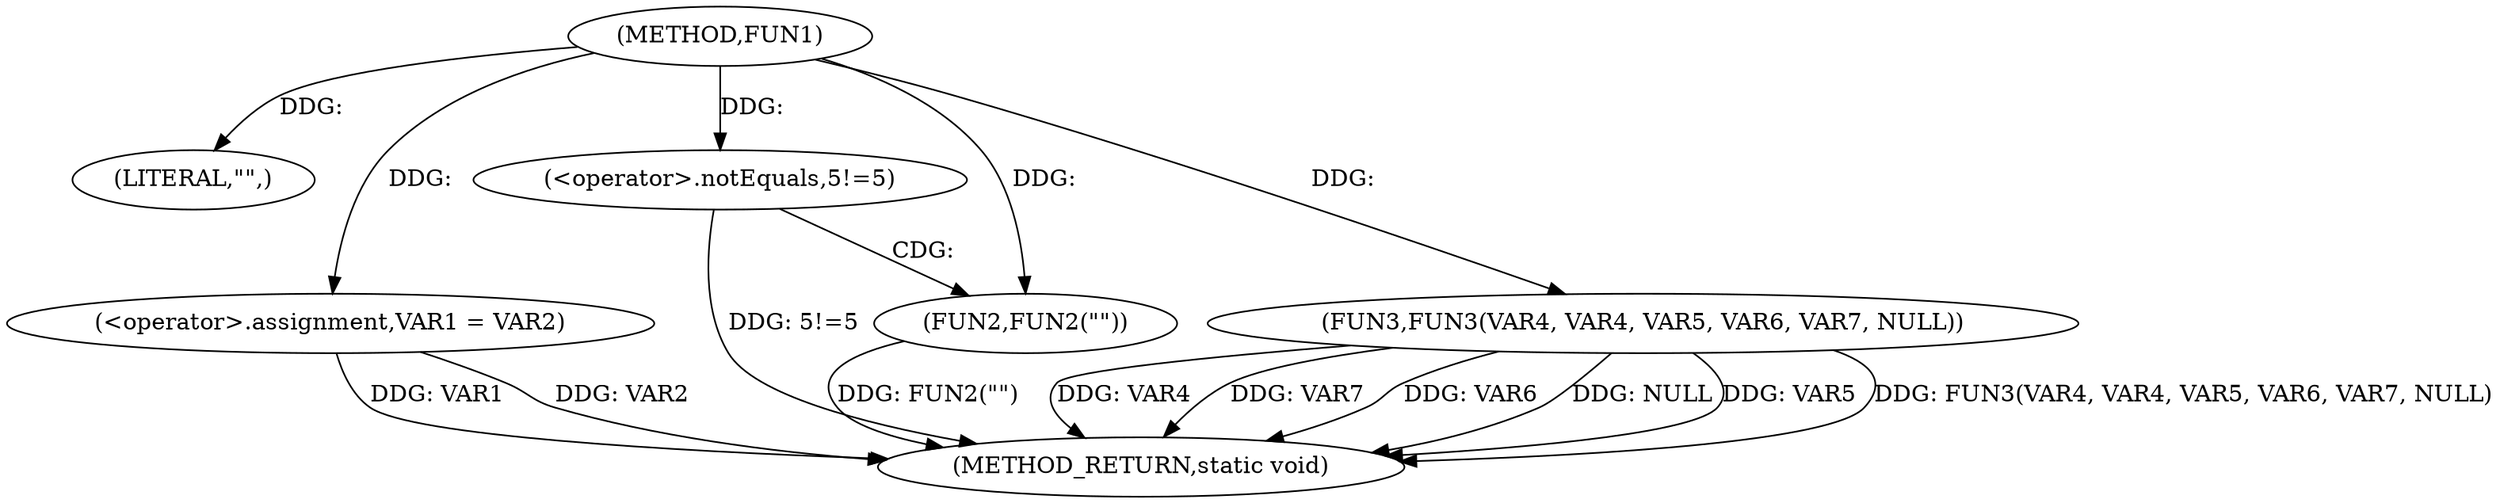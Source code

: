 digraph FUN1 {  
"1000100" [label = "(METHOD,FUN1)" ]
"1000123" [label = "(METHOD_RETURN,static void)" ]
"1000103" [label = "(LITERAL,\"\",)" ]
"1000104" [label = "(<operator>.assignment,VAR1 = VAR2)" ]
"1000108" [label = "(<operator>.notEquals,5!=5)" ]
"1000112" [label = "(FUN2,FUN2(\"\"))" ]
"1000116" [label = "(FUN3,FUN3(VAR4, VAR4, VAR5, VAR6, VAR7, NULL))" ]
  "1000116" -> "1000123"  [ label = "DDG: VAR4"] 
  "1000108" -> "1000123"  [ label = "DDG: 5!=5"] 
  "1000104" -> "1000123"  [ label = "DDG: VAR1"] 
  "1000116" -> "1000123"  [ label = "DDG: VAR7"] 
  "1000112" -> "1000123"  [ label = "DDG: FUN2(\"\")"] 
  "1000116" -> "1000123"  [ label = "DDG: VAR6"] 
  "1000116" -> "1000123"  [ label = "DDG: NULL"] 
  "1000116" -> "1000123"  [ label = "DDG: VAR5"] 
  "1000116" -> "1000123"  [ label = "DDG: FUN3(VAR4, VAR4, VAR5, VAR6, VAR7, NULL)"] 
  "1000104" -> "1000123"  [ label = "DDG: VAR2"] 
  "1000100" -> "1000103"  [ label = "DDG: "] 
  "1000100" -> "1000104"  [ label = "DDG: "] 
  "1000100" -> "1000108"  [ label = "DDG: "] 
  "1000100" -> "1000112"  [ label = "DDG: "] 
  "1000100" -> "1000116"  [ label = "DDG: "] 
  "1000108" -> "1000112"  [ label = "CDG: "] 
}
